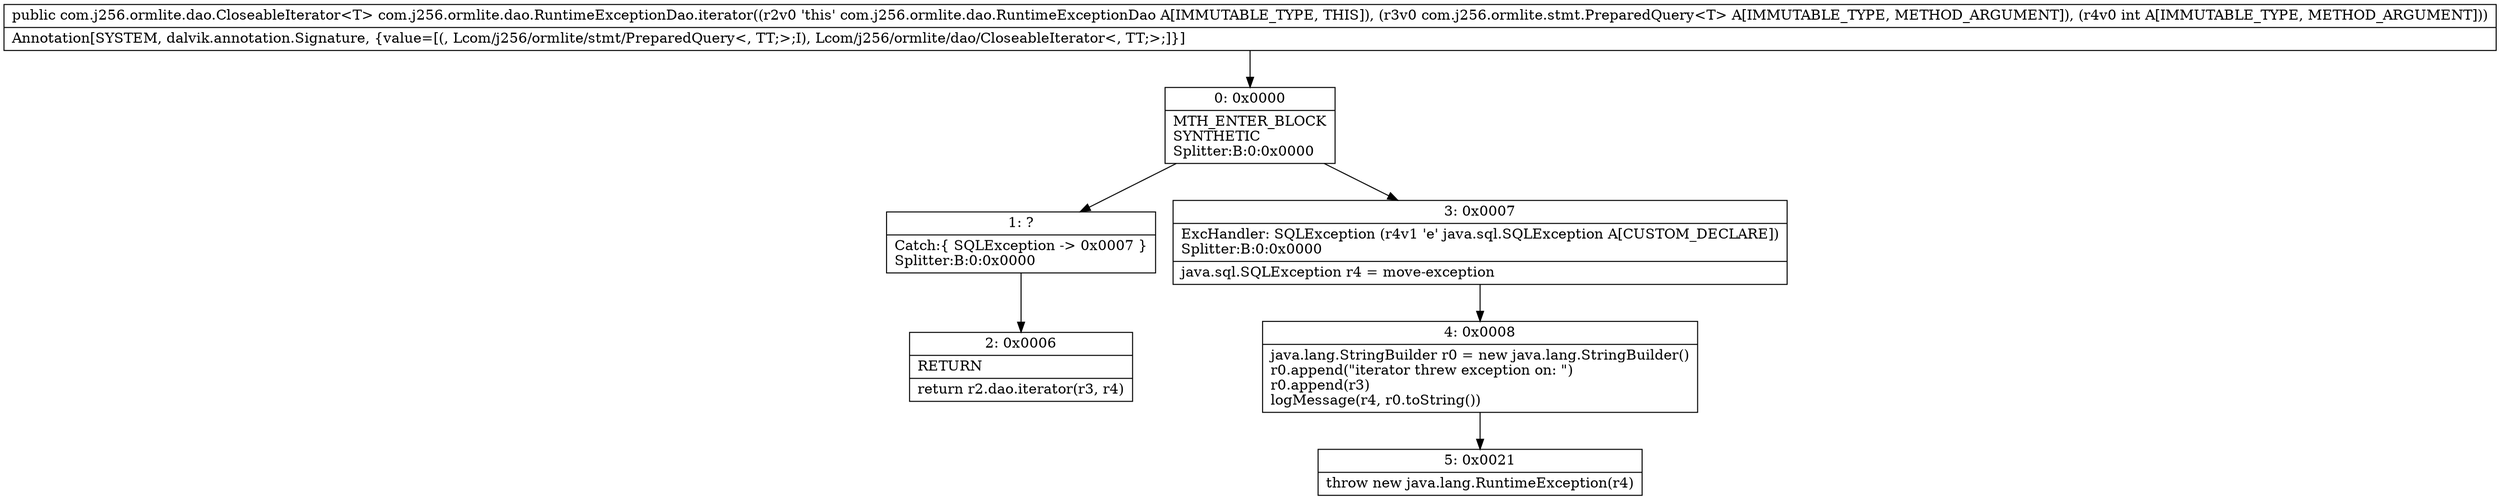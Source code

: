 digraph "CFG forcom.j256.ormlite.dao.RuntimeExceptionDao.iterator(Lcom\/j256\/ormlite\/stmt\/PreparedQuery;I)Lcom\/j256\/ormlite\/dao\/CloseableIterator;" {
Node_0 [shape=record,label="{0\:\ 0x0000|MTH_ENTER_BLOCK\lSYNTHETIC\lSplitter:B:0:0x0000\l}"];
Node_1 [shape=record,label="{1\:\ ?|Catch:\{ SQLException \-\> 0x0007 \}\lSplitter:B:0:0x0000\l}"];
Node_2 [shape=record,label="{2\:\ 0x0006|RETURN\l|return r2.dao.iterator(r3, r4)\l}"];
Node_3 [shape=record,label="{3\:\ 0x0007|ExcHandler: SQLException (r4v1 'e' java.sql.SQLException A[CUSTOM_DECLARE])\lSplitter:B:0:0x0000\l|java.sql.SQLException r4 = move\-exception\l}"];
Node_4 [shape=record,label="{4\:\ 0x0008|java.lang.StringBuilder r0 = new java.lang.StringBuilder()\lr0.append(\"iterator threw exception on: \")\lr0.append(r3)\llogMessage(r4, r0.toString())\l}"];
Node_5 [shape=record,label="{5\:\ 0x0021|throw new java.lang.RuntimeException(r4)\l}"];
MethodNode[shape=record,label="{public com.j256.ormlite.dao.CloseableIterator\<T\> com.j256.ormlite.dao.RuntimeExceptionDao.iterator((r2v0 'this' com.j256.ormlite.dao.RuntimeExceptionDao A[IMMUTABLE_TYPE, THIS]), (r3v0 com.j256.ormlite.stmt.PreparedQuery\<T\> A[IMMUTABLE_TYPE, METHOD_ARGUMENT]), (r4v0 int A[IMMUTABLE_TYPE, METHOD_ARGUMENT]))  | Annotation[SYSTEM, dalvik.annotation.Signature, \{value=[(, Lcom\/j256\/ormlite\/stmt\/PreparedQuery\<, TT;\>;I), Lcom\/j256\/ormlite\/dao\/CloseableIterator\<, TT;\>;]\}]\l}"];
MethodNode -> Node_0;
Node_0 -> Node_1;
Node_0 -> Node_3;
Node_1 -> Node_2;
Node_3 -> Node_4;
Node_4 -> Node_5;
}

